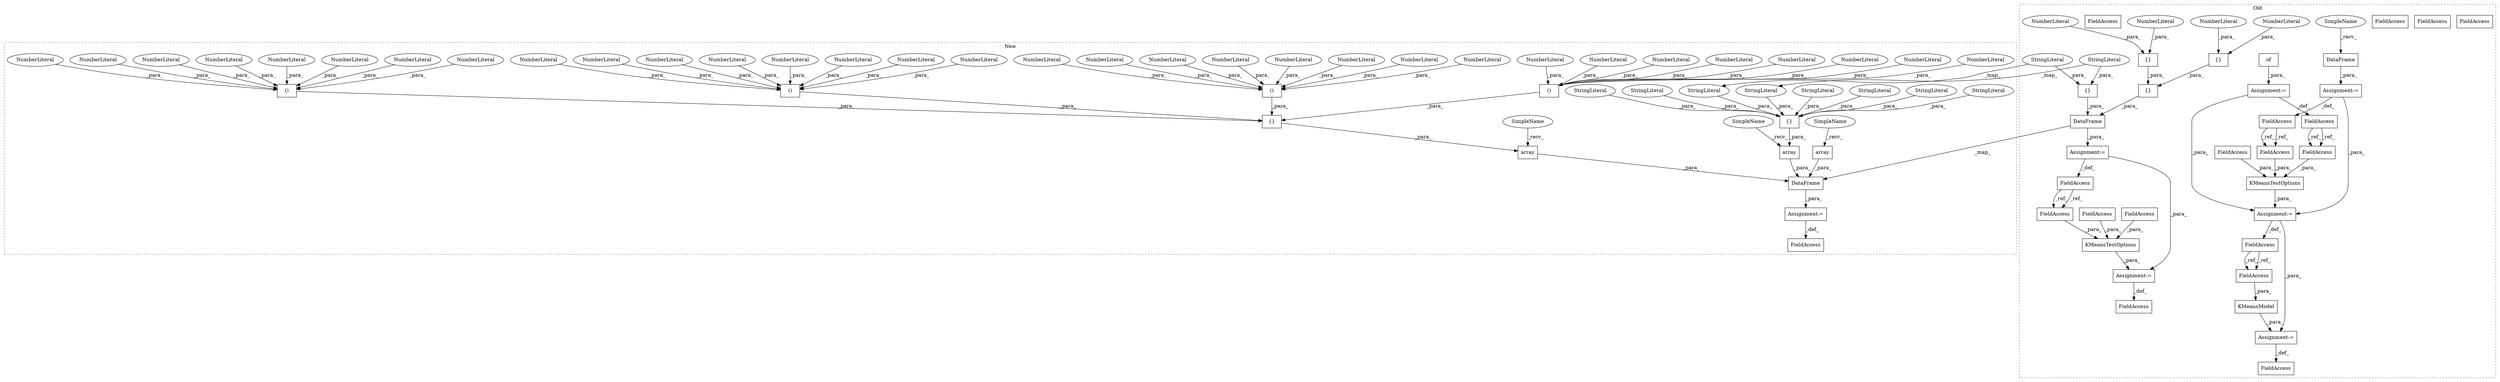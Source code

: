 digraph G {
subgraph cluster0 {
1 [label="KMeansModel" a="32" s="6415,6444" l="12,1" shape="box"];
42 [label="KMeansTestOptions" a="32" s="6321,6397" l="18,1" shape="box"];
44 [label="FieldAccess" a="22" s="6427" l="17" shape="box"];
45 [label="FieldAccess" a="22" s="6404" l="10" shape="box"];
46 [label="FieldAccess" a="22" s="6303" l="17" shape="box"];
49 [label="FieldAccess" a="22" s="6374" l="23" shape="box"];
50 [label="FieldAccess" a="22" s="6349" l="24" shape="box"];
51 [label="FieldAccess" a="22" s="6339" l="9" shape="box"];
52 [label="FieldAccess" a="22" s="6178" l="23" shape="box"];
53 [label="FieldAccess" a="22" s="6144" l="9" shape="box"];
54 [label="of" a="32" s="6206" l="4" shape="box"];
55 [label="DataFrame" a="32" s="6161" l="11" shape="box"];
56 [label="Assignment:=" a="7" s="6414" l="1" shape="box"];
57 [label="Assignment:=" a="7" s="6201" l="1" shape="box"];
58 [label="Assignment:=" a="7" s="6153" l="1" shape="box"];
59 [label="Assignment:=" a="7" s="6320" l="1" shape="box"];
66 [label="DataFrame" a="32" s="6470,6541" l="10,1" shape="box"];
68 [label="{}" a="4" s="6492,6496" l="1,1" shape="box"];
69 [label="FieldAccess" a="22" s="6609" l="19" shape="box"];
70 [label="{}" a="4" s="6532,6540" l="1,1" shape="box"];
71 [label="NumberLiteral" a="34" s="6495" l="1" shape="ellipse"];
72 [label="{}" a="4" s="6491,6503" l="1,1" shape="box"];
73 [label="NumberLiteral" a="34" s="6493" l="1" shape="ellipse"];
74 [label="{}" a="4" s="6498,6502" l="1,1" shape="box"];
75 [label="NumberLiteral" a="34" s="6499" l="1" shape="ellipse"];
76 [label="NumberLiteral" a="34" s="6501" l="1" shape="ellipse"];
77 [label="FieldAccess" a="22" s="6451" l="11" shape="box"];
78 [label="FieldAccess" a="22" s="6647" l="11" shape="box"];
79 [label="KMeansTestOptions" a="32" s="6629,6709" l="18,1" shape="box"];
80 [label="FieldAccess" a="22" s="6684" l="25" shape="box"];
81 [label="FieldAccess" a="22" s="6659" l="24" shape="box"];
82 [label="Assignment:=" a="7" s="6628" l="1" shape="box"];
83 [label="Assignment:=" a="7" s="6462" l="1" shape="box"];
84 [label="StringLiteral" a="45" s="6537" l="3" shape="ellipse"];
86 [label="StringLiteral" a="45" s="6533" l="3" shape="ellipse"];
88 [label="FieldAccess" a="22" s="6427" l="17" shape="box"];
89 [label="SimpleName" a="42" s="6154" l="6" shape="ellipse"];
90 [label="FieldAccess" a="22" s="6374" l="23" shape="box"];
94 [label="FieldAccess" a="22" s="6339" l="9" shape="box"];
95 [label="FieldAccess" a="22" s="6647" l="11" shape="box"];
label = "Old";
style="dotted";
}
subgraph cluster1 {
2 [label="array" a="32" s="6992,7016" l="6,1" shape="box"];
3 [label="Assignment:=" a="7" s="6456" l="1" shape="box"];
4 [label="()" a="106" s="6623" l="115" shape="box"];
5 [label="NumberLiteral" a="34" s="6671" l="3" shape="ellipse"];
6 [label="{}" a="4" s="7042,7074" l="1,1" shape="box"];
7 [label="()" a="106" s="6501" l="115" shape="box"];
8 [label="NumberLiteral" a="34" s="6687" l="3" shape="ellipse"];
9 [label="()" a="106" s="6867" l="115" shape="box"];
10 [label="NumberLiteral" a="34" s="6867" l="3" shape="ellipse"];
11 [label="()" a="106" s="6745" l="115" shape="box"];
12 [label="NumberLiteral" a="34" s="6963" l="3" shape="ellipse"];
13 [label="NumberLiteral" a="34" s="6639" l="3" shape="ellipse"];
14 [label="NumberLiteral" a="34" s="6533" l="3" shape="ellipse"];
15 [label="NumberLiteral" a="34" s="6597" l="3" shape="ellipse"];
16 [label="NumberLiteral" a="34" s="6517" l="3" shape="ellipse"];
17 [label="NumberLiteral" a="34" s="6760" l="3" shape="ellipse"];
18 [label="NumberLiteral" a="34" s="6655" l="3" shape="ellipse"];
19 [label="NumberLiteral" a="34" s="6703" l="3" shape="ellipse"];
20 [label="NumberLiteral" a="34" s="6979" l="3" shape="ellipse"];
21 [label="NumberLiteral" a="34" s="6915" l="3" shape="ellipse"];
22 [label="NumberLiteral" a="34" s="6613" l="3" shape="ellipse"];
23 [label="NumberLiteral" a="34" s="6824" l="3" shape="ellipse"];
24 [label="NumberLiteral" a="34" s="6623" l="3" shape="ellipse"];
25 [label="NumberLiteral" a="34" s="6581" l="3" shape="ellipse"];
26 [label="NumberLiteral" a="34" s="6840" l="3" shape="ellipse"];
27 [label="NumberLiteral" a="34" s="6776" l="3" shape="ellipse"];
28 [label="NumberLiteral" a="34" s="6792" l="3" shape="ellipse"];
29 [label="NumberLiteral" a="34" s="6856" l="4" shape="ellipse"];
30 [label="NumberLiteral" a="34" s="6549" l="3" shape="ellipse"];
31 [label="NumberLiteral" a="34" s="6735" l="3" shape="ellipse"];
32 [label="NumberLiteral" a="34" s="6501" l="3" shape="ellipse"];
33 [label="NumberLiteral" a="34" s="6883" l="3" shape="ellipse"];
34 [label="NumberLiteral" a="34" s="6719" l="3" shape="ellipse"];
35 [label="NumberLiteral" a="34" s="6745" l="2" shape="ellipse"];
36 [label="NumberLiteral" a="34" s="6899" l="3" shape="ellipse"];
37 [label="NumberLiteral" a="34" s="6947" l="3" shape="ellipse"];
38 [label="NumberLiteral" a="34" s="6808" l="3" shape="ellipse"];
39 [label="NumberLiteral" a="34" s="6931" l="3" shape="ellipse"];
40 [label="NumberLiteral" a="34" s="6565" l="3" shape="ellipse"];
41 [label="{}" a="4" s="6495,6982" l="6,2" shape="box"];
43 [label="array" a="32" s="7024,7075" l="6,1" shape="box"];
47 [label="FieldAccess" a="22" s="6446" l="10" shape="box"];
48 [label="array" a="32" s="6480,6984" l="6,1" shape="box"];
60 [label="StringLiteral" a="45" s="7067" l="3" shape="ellipse"];
61 [label="StringLiteral" a="45" s="7059" l="3" shape="ellipse"];
62 [label="StringLiteral" a="45" s="7071" l="3" shape="ellipse"];
63 [label="StringLiteral" a="45" s="7055" l="3" shape="ellipse"];
64 [label="StringLiteral" a="45" s="7051" l="3" shape="ellipse"];
65 [label="StringLiteral" a="45" s="7063" l="3" shape="ellipse"];
67 [label="DataFrame" a="32" s="6464,7076" l="10,1" shape="box"];
85 [label="StringLiteral" a="45" s="7047" l="3" shape="ellipse"];
87 [label="StringLiteral" a="45" s="7043" l="3" shape="ellipse"];
91 [label="SimpleName" a="42" s="7018" l="5" shape="ellipse"];
92 [label="SimpleName" a="42" s="6474" l="5" shape="ellipse"];
93 [label="SimpleName" a="42" s="6986" l="5" shape="ellipse"];
label = "New";
style="dotted";
}
1 -> 56 [label="_para_"];
2 -> 67 [label="_para_"];
3 -> 47 [label="_def_"];
4 -> 41 [label="_para_"];
5 -> 4 [label="_para_"];
6 -> 43 [label="_para_"];
7 -> 41 [label="_para_"];
8 -> 4 [label="_para_"];
9 -> 41 [label="_para_"];
10 -> 9 [label="_para_"];
11 -> 41 [label="_para_"];
12 -> 9 [label="_para_"];
13 -> 4 [label="_para_"];
14 -> 7 [label="_para_"];
15 -> 7 [label="_para_"];
16 -> 7 [label="_para_"];
17 -> 11 [label="_para_"];
18 -> 4 [label="_para_"];
19 -> 4 [label="_para_"];
20 -> 9 [label="_para_"];
21 -> 9 [label="_para_"];
22 -> 7 [label="_para_"];
23 -> 11 [label="_para_"];
24 -> 4 [label="_para_"];
25 -> 7 [label="_para_"];
26 -> 11 [label="_para_"];
27 -> 11 [label="_para_"];
28 -> 11 [label="_para_"];
29 -> 11 [label="_para_"];
30 -> 7 [label="_para_"];
31 -> 4 [label="_para_"];
32 -> 7 [label="_para_"];
33 -> 9 [label="_para_"];
34 -> 4 [label="_para_"];
35 -> 11 [label="_para_"];
36 -> 9 [label="_para_"];
37 -> 9 [label="_para_"];
38 -> 11 [label="_para_"];
39 -> 9 [label="_para_"];
40 -> 7 [label="_para_"];
41 -> 48 [label="_para_"];
42 -> 59 [label="_para_"];
43 -> 67 [label="_para_"];
46 -> 88 [label="_ref_"];
46 -> 88 [label="_ref_"];
48 -> 67 [label="_para_"];
50 -> 42 [label="_para_"];
52 -> 90 [label="_ref_"];
52 -> 90 [label="_ref_"];
53 -> 94 [label="_ref_"];
53 -> 94 [label="_ref_"];
54 -> 57 [label="_para_"];
55 -> 58 [label="_para_"];
56 -> 45 [label="_def_"];
57 -> 59 [label="_para_"];
57 -> 52 [label="_def_"];
58 -> 53 [label="_def_"];
58 -> 59 [label="_para_"];
59 -> 46 [label="_def_"];
59 -> 56 [label="_para_"];
60 -> 6 [label="_para_"];
61 -> 6 [label="_para_"];
62 -> 6 [label="_para_"];
63 -> 6 [label="_para_"];
64 -> 6 [label="_para_"];
65 -> 6 [label="_para_"];
66 -> 83 [label="_para_"];
66 -> 67 [label="_map_"];
67 -> 3 [label="_para_"];
68 -> 72 [label="_para_"];
70 -> 66 [label="_para_"];
71 -> 68 [label="_para_"];
72 -> 66 [label="_para_"];
73 -> 68 [label="_para_"];
74 -> 72 [label="_para_"];
75 -> 74 [label="_para_"];
76 -> 74 [label="_para_"];
77 -> 95 [label="_ref_"];
77 -> 95 [label="_ref_"];
79 -> 82 [label="_para_"];
80 -> 79 [label="_para_"];
81 -> 79 [label="_para_"];
82 -> 69 [label="_def_"];
83 -> 82 [label="_para_"];
83 -> 77 [label="_def_"];
84 -> 70 [label="_para_"];
84 -> 85 [label="_map_"];
85 -> 6 [label="_para_"];
86 -> 87 [label="_map_"];
86 -> 70 [label="_para_"];
87 -> 6 [label="_para_"];
88 -> 1 [label="_para_"];
89 -> 55 [label="_recv_"];
90 -> 42 [label="_para_"];
91 -> 43 [label="_recv_"];
92 -> 48 [label="_recv_"];
93 -> 2 [label="_recv_"];
94 -> 42 [label="_para_"];
95 -> 79 [label="_para_"];
}